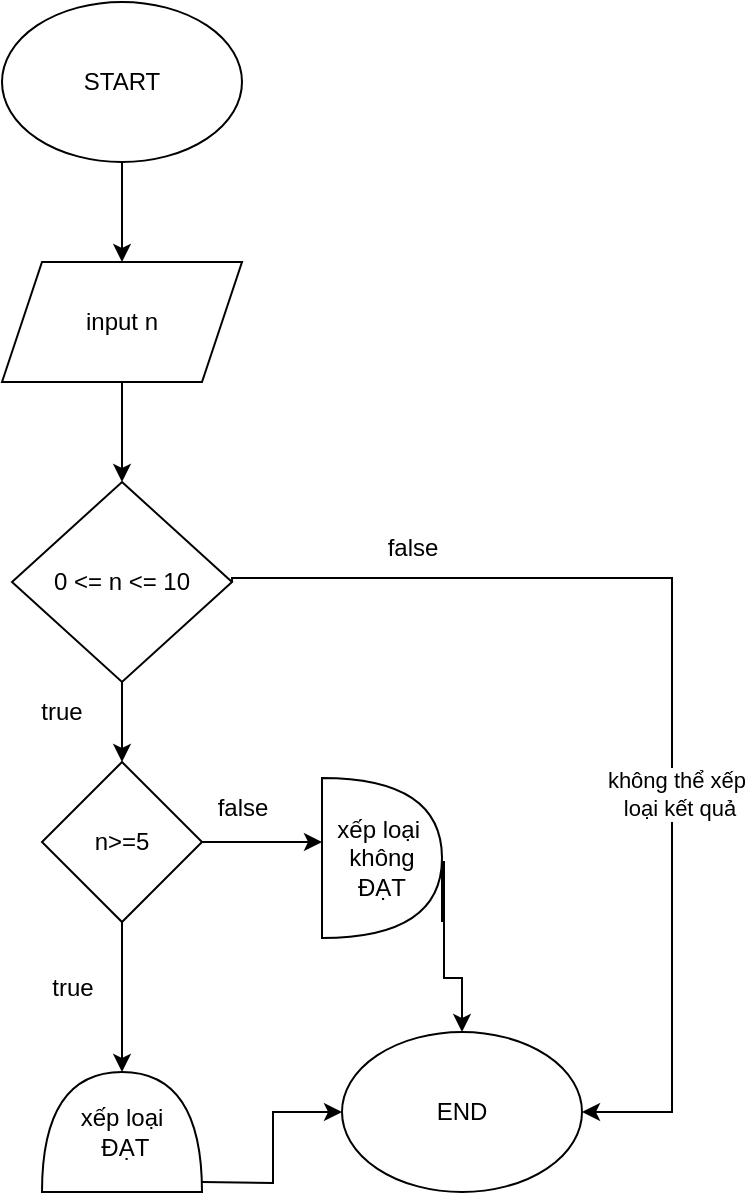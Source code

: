 <mxfile version="25.0.3">
  <diagram name="Page-1" id="7CJTUNmv1ar2AslrSPsH">
    <mxGraphModel grid="1" page="1" gridSize="10" guides="1" tooltips="1" connect="1" arrows="1" fold="1" pageScale="1" pageWidth="827" pageHeight="1169" math="0" shadow="0">
      <root>
        <mxCell id="0" />
        <mxCell id="1" parent="0" />
        <mxCell id="XLKM8QsxO995X-nU13xt-4" style="edgeStyle=orthogonalEdgeStyle;rounded=0;orthogonalLoop=1;jettySize=auto;html=1;entryX=0.5;entryY=0;entryDx=0;entryDy=0;" edge="1" parent="1" source="XLKM8QsxO995X-nU13xt-1" target="XLKM8QsxO995X-nU13xt-3">
          <mxGeometry relative="1" as="geometry" />
        </mxCell>
        <mxCell id="XLKM8QsxO995X-nU13xt-1" value="&lt;font style=&quot;vertical-align: inherit;&quot;&gt;&lt;font style=&quot;vertical-align: inherit;&quot;&gt;START&lt;/font&gt;&lt;/font&gt;" style="ellipse;whiteSpace=wrap;html=1;" vertex="1" parent="1">
          <mxGeometry x="350" y="280" width="120" height="80" as="geometry" />
        </mxCell>
        <mxCell id="XLKM8QsxO995X-nU13xt-6" style="edgeStyle=orthogonalEdgeStyle;rounded=0;orthogonalLoop=1;jettySize=auto;html=1;exitX=1;exitY=0.5;exitDx=0;exitDy=0;entryX=1;entryY=0.5;entryDx=0;entryDy=0;" edge="1" parent="1" source="XLKM8QsxO995X-nU13xt-2" target="XLKM8QsxO995X-nU13xt-19">
          <mxGeometry relative="1" as="geometry">
            <mxPoint x="690" y="850" as="targetPoint" />
            <mxPoint x="610" y="568" as="sourcePoint" />
            <Array as="points">
              <mxPoint x="465" y="568" />
              <mxPoint x="685" y="568" />
              <mxPoint x="685" y="835" />
            </Array>
          </mxGeometry>
        </mxCell>
        <mxCell id="XLKM8QsxO995X-nU13xt-9" value="không thể xếp&lt;div&gt;&amp;nbsp;loại kết quả&lt;/div&gt;" style="edgeLabel;html=1;align=center;verticalAlign=middle;resizable=0;points=[];" connectable="0" vertex="1" parent="XLKM8QsxO995X-nU13xt-6">
          <mxGeometry x="0.236" y="2" relative="1" as="geometry">
            <mxPoint as="offset" />
          </mxGeometry>
        </mxCell>
        <mxCell id="XLKM8QsxO995X-nU13xt-7" style="edgeStyle=orthogonalEdgeStyle;rounded=0;orthogonalLoop=1;jettySize=auto;html=1;" edge="1" parent="1" source="XLKM8QsxO995X-nU13xt-2">
          <mxGeometry relative="1" as="geometry">
            <mxPoint x="410" y="660" as="targetPoint" />
          </mxGeometry>
        </mxCell>
        <mxCell id="XLKM8QsxO995X-nU13xt-2" value="0 &amp;lt;= n &amp;lt;= 10" style="rhombus;whiteSpace=wrap;html=1;" vertex="1" parent="1">
          <mxGeometry x="355" y="520" width="110" height="100" as="geometry" />
        </mxCell>
        <mxCell id="XLKM8QsxO995X-nU13xt-5" style="edgeStyle=orthogonalEdgeStyle;rounded=0;orthogonalLoop=1;jettySize=auto;html=1;entryX=0.5;entryY=0;entryDx=0;entryDy=0;" edge="1" parent="1" source="XLKM8QsxO995X-nU13xt-3" target="XLKM8QsxO995X-nU13xt-2">
          <mxGeometry relative="1" as="geometry" />
        </mxCell>
        <mxCell id="XLKM8QsxO995X-nU13xt-3" value="input n" style="shape=parallelogram;perimeter=parallelogramPerimeter;whiteSpace=wrap;html=1;fixedSize=1;" vertex="1" parent="1">
          <mxGeometry x="350" y="410" width="120" height="60" as="geometry" />
        </mxCell>
        <mxCell id="XLKM8QsxO995X-nU13xt-8" value="false" style="text;html=1;align=center;verticalAlign=middle;resizable=0;points=[];autosize=1;strokeColor=none;fillColor=none;" vertex="1" parent="1">
          <mxGeometry x="530" y="538" width="50" height="30" as="geometry" />
        </mxCell>
        <mxCell id="XLKM8QsxO995X-nU13xt-10" value="true" style="text;html=1;align=center;verticalAlign=middle;whiteSpace=wrap;rounded=0;" vertex="1" parent="1">
          <mxGeometry x="350" y="620" width="60" height="30" as="geometry" />
        </mxCell>
        <mxCell id="XLKM8QsxO995X-nU13xt-12" style="edgeStyle=orthogonalEdgeStyle;rounded=0;orthogonalLoop=1;jettySize=auto;html=1;" edge="1" parent="1" source="XLKM8QsxO995X-nU13xt-11">
          <mxGeometry relative="1" as="geometry">
            <mxPoint x="510" y="700" as="targetPoint" />
          </mxGeometry>
        </mxCell>
        <mxCell id="XLKM8QsxO995X-nU13xt-13" style="edgeStyle=orthogonalEdgeStyle;rounded=0;orthogonalLoop=1;jettySize=auto;html=1;entryX=1;entryY=0.5;entryDx=0;entryDy=0;entryPerimeter=0;" edge="1" parent="1" source="XLKM8QsxO995X-nU13xt-11" target="gKx2kBxr1KshzgZTANZM-2">
          <mxGeometry relative="1" as="geometry">
            <mxPoint x="410" y="810" as="targetPoint" />
          </mxGeometry>
        </mxCell>
        <mxCell id="XLKM8QsxO995X-nU13xt-11" value="n&amp;gt;=5" style="rhombus;whiteSpace=wrap;html=1;" vertex="1" parent="1">
          <mxGeometry x="370" y="660" width="80" height="80" as="geometry" />
        </mxCell>
        <mxCell id="XLKM8QsxO995X-nU13xt-14" value="true" style="text;html=1;align=center;verticalAlign=middle;resizable=0;points=[];autosize=1;strokeColor=none;fillColor=none;" vertex="1" parent="1">
          <mxGeometry x="365" y="758" width="40" height="30" as="geometry" />
        </mxCell>
        <mxCell id="XLKM8QsxO995X-nU13xt-21" value="" style="edgeStyle=orthogonalEdgeStyle;rounded=0;orthogonalLoop=1;jettySize=auto;html=1;" edge="1" parent="1" target="XLKM8QsxO995X-nU13xt-19">
          <mxGeometry relative="1" as="geometry">
            <mxPoint x="450" y="870" as="sourcePoint" />
          </mxGeometry>
        </mxCell>
        <mxCell id="XLKM8QsxO995X-nU13xt-20" value="" style="edgeStyle=orthogonalEdgeStyle;rounded=0;orthogonalLoop=1;jettySize=auto;html=1;" edge="1" parent="1" target="XLKM8QsxO995X-nU13xt-19">
          <mxGeometry relative="1" as="geometry">
            <mxPoint x="570" y="740" as="sourcePoint" />
            <Array as="points">
              <mxPoint x="570" y="710" />
              <mxPoint x="571" y="710" />
              <mxPoint x="571" y="768" />
              <mxPoint x="580" y="768" />
            </Array>
          </mxGeometry>
        </mxCell>
        <mxCell id="XLKM8QsxO995X-nU13xt-18" value="false" style="text;html=1;align=center;verticalAlign=middle;resizable=0;points=[];autosize=1;strokeColor=none;fillColor=none;" vertex="1" parent="1">
          <mxGeometry x="445" y="668" width="50" height="30" as="geometry" />
        </mxCell>
        <mxCell id="XLKM8QsxO995X-nU13xt-19" value="END" style="ellipse;whiteSpace=wrap;html=1;" vertex="1" parent="1">
          <mxGeometry x="520" y="795" width="120" height="80" as="geometry" />
        </mxCell>
        <mxCell id="gKx2kBxr1KshzgZTANZM-2" value="xếp loại&lt;div&gt;&amp;nbsp;ĐẠT&lt;/div&gt;" style="shape=or;whiteSpace=wrap;html=1;direction=north;" vertex="1" parent="1">
          <mxGeometry x="370" y="815" width="80" height="60" as="geometry" />
        </mxCell>
        <mxCell id="gKx2kBxr1KshzgZTANZM-4" value="xếp loại&amp;nbsp;&lt;div&gt;không&lt;/div&gt;&lt;div&gt;ĐẠT&lt;/div&gt;" style="shape=or;whiteSpace=wrap;html=1;" vertex="1" parent="1">
          <mxGeometry x="510" y="668" width="60" height="80" as="geometry" />
        </mxCell>
      </root>
    </mxGraphModel>
  </diagram>
</mxfile>
